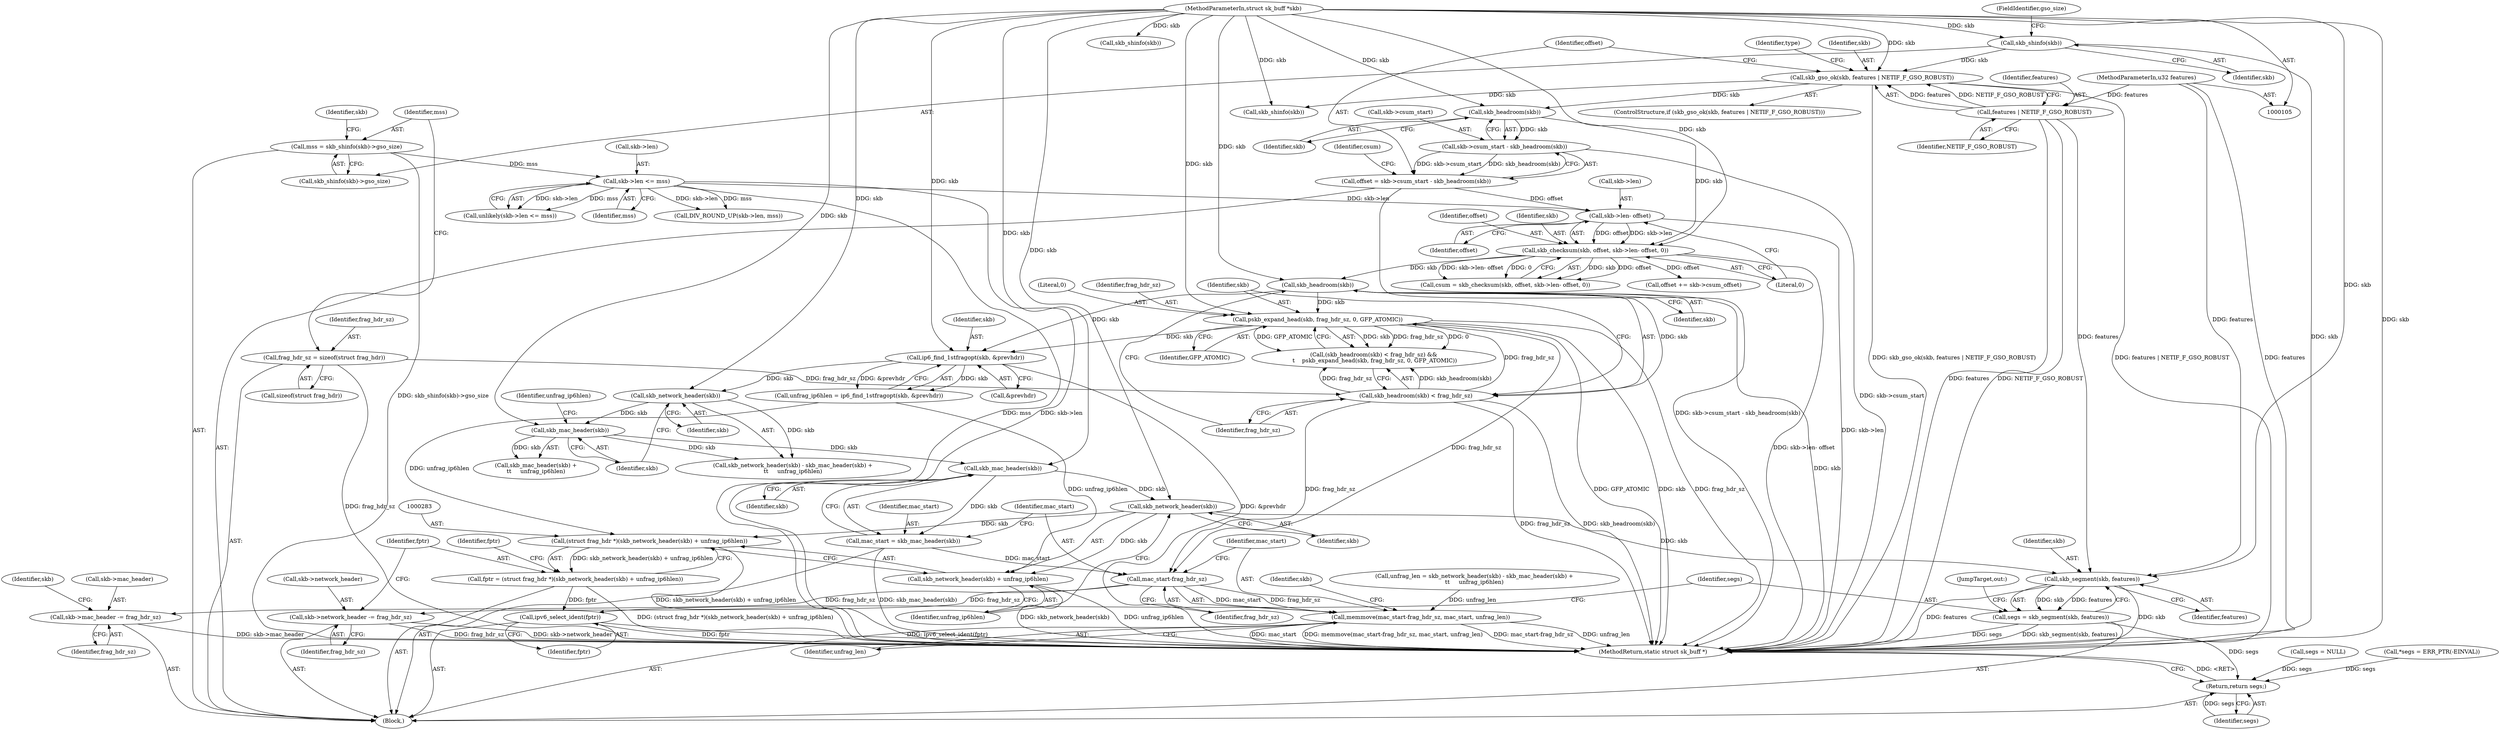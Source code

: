 digraph "1_linux_a9cf73ea7ff78f52662c8658d93c226effbbedde@pointer" {
"1000262" [label="(Call,skb_mac_header(skb))"];
"1000257" [label="(Call,skb_mac_header(skb))"];
"1000254" [label="(Call,skb_network_header(skb))"];
"1000239" [label="(Call,ip6_find_1stfragopt(skb, &prevhdr))"];
"1000228" [label="(Call,skb_headroom(skb))"];
"1000195" [label="(Call,skb_checksum(skb, offset, skb->len- offset, 0))"];
"1000191" [label="(Call,skb_headroom(skb))"];
"1000144" [label="(Call,skb_gso_ok(skb, features | NETIF_F_GSO_ROBUST))"];
"1000132" [label="(Call,skb_shinfo(skb))"];
"1000106" [label="(MethodParameterIn,struct sk_buff *skb)"];
"1000146" [label="(Call,features | NETIF_F_GSO_ROBUST)"];
"1000107" [label="(MethodParameterIn,u32 features)"];
"1000198" [label="(Call,skb->len- offset)"];
"1000137" [label="(Call,skb->len <= mss)"];
"1000129" [label="(Call,mss = skb_shinfo(skb)->gso_size)"];
"1000185" [label="(Call,offset = skb->csum_start - skb_headroom(skb))"];
"1000187" [label="(Call,skb->csum_start - skb_headroom(skb))"];
"1000231" [label="(Call,pskb_expand_head(skb, frag_hdr_sz, 0, GFP_ATOMIC))"];
"1000227" [label="(Call,skb_headroom(skb) < frag_hdr_sz)"];
"1000123" [label="(Call,frag_hdr_sz = sizeof(struct frag_hdr))"];
"1000260" [label="(Call,mac_start = skb_mac_header(skb))"];
"1000265" [label="(Call,mac_start-frag_hdr_sz)"];
"1000264" [label="(Call,memmove(mac_start-frag_hdr_sz, mac_start, unfrag_len))"];
"1000270" [label="(Call,skb->mac_header -= frag_hdr_sz)"];
"1000275" [label="(Call,skb->network_header -= frag_hdr_sz)"];
"1000285" [label="(Call,skb_network_header(skb))"];
"1000282" [label="(Call,(struct frag_hdr *)(skb_network_header(skb) + unfrag_ip6hlen))"];
"1000280" [label="(Call,fptr = (struct frag_hdr *)(skb_network_header(skb) + unfrag_ip6hlen))"];
"1000298" [label="(Call,ipv6_select_ident(fptr))"];
"1000284" [label="(Call,skb_network_header(skb) + unfrag_ip6hlen)"];
"1000302" [label="(Call,skb_segment(skb, features))"];
"1000300" [label="(Call,segs = skb_segment(skb, features))"];
"1000306" [label="(Return,return segs;)"];
"1000227" [label="(Call,skb_headroom(skb) < frag_hdr_sz)"];
"1000307" [label="(Identifier,segs)"];
"1000141" [label="(Identifier,mss)"];
"1000193" [label="(Call,csum = skb_checksum(skb, offset, skb->len- offset, 0))"];
"1000202" [label="(Identifier,offset)"];
"1000129" [label="(Call,mss = skb_shinfo(skb)->gso_size)"];
"1000287" [label="(Identifier,unfrag_ip6hlen)"];
"1000277" [label="(Identifier,skb)"];
"1000233" [label="(Identifier,frag_hdr_sz)"];
"1000152" [label="(Identifier,type)"];
"1000254" [label="(Call,skb_network_header(skb))"];
"1000302" [label="(Call,skb_segment(skb, features))"];
"1000269" [label="(Identifier,unfrag_len)"];
"1000300" [label="(Call,segs = skb_segment(skb, features))"];
"1000194" [label="(Identifier,csum)"];
"1000139" [label="(Identifier,skb)"];
"1000272" [label="(Identifier,skb)"];
"1000262" [label="(Call,skb_mac_header(skb))"];
"1000255" [label="(Identifier,skb)"];
"1000186" [label="(Identifier,offset)"];
"1000260" [label="(Call,mac_start = skb_mac_header(skb))"];
"1000188" [label="(Call,skb->csum_start)"];
"1000187" [label="(Call,skb->csum_start - skb_headroom(skb))"];
"1000267" [label="(Identifier,frag_hdr_sz)"];
"1000106" [label="(MethodParameterIn,struct sk_buff *skb)"];
"1000301" [label="(Identifier,segs)"];
"1000138" [label="(Call,skb->len)"];
"1000154" [label="(Call,skb_shinfo(skb))"];
"1000203" [label="(Literal,0)"];
"1000251" [label="(Call,unfrag_len = skb_network_header(skb) - skb_mac_header(skb) +\n\t\t     unfrag_ip6hlen)"];
"1000281" [label="(Identifier,fptr)"];
"1000181" [label="(Call,segs = NULL)"];
"1000274" [label="(Identifier,frag_hdr_sz)"];
"1000204" [label="(Call,offset += skb->csum_offset)"];
"1000137" [label="(Call,skb->len <= mss)"];
"1000234" [label="(Literal,0)"];
"1000124" [label="(Identifier,frag_hdr_sz)"];
"1000261" [label="(Identifier,mac_start)"];
"1000176" [label="(Call,DIV_ROUND_UP(skb->len, mss))"];
"1000258" [label="(Identifier,skb)"];
"1000147" [label="(Identifier,features)"];
"1000146" [label="(Call,features | NETIF_F_GSO_ROBUST)"];
"1000268" [label="(Identifier,mac_start)"];
"1000198" [label="(Call,skb->len- offset)"];
"1000306" [label="(Return,return segs;)"];
"1000241" [label="(Call,&prevhdr)"];
"1000304" [label="(Identifier,features)"];
"1000266" [label="(Identifier,mac_start)"];
"1000228" [label="(Call,skb_headroom(skb))"];
"1000270" [label="(Call,skb->mac_header -= frag_hdr_sz)"];
"1000275" [label="(Call,skb->network_header -= frag_hdr_sz)"];
"1000284" [label="(Call,skb_network_header(skb) + unfrag_ip6hlen)"];
"1000143" [label="(ControlStructure,if (skb_gso_ok(skb, features | NETIF_F_GSO_ROBUST)))"];
"1000286" [label="(Identifier,skb)"];
"1000173" [label="(Call,skb_shinfo(skb))"];
"1000299" [label="(Identifier,fptr)"];
"1000259" [label="(Identifier,unfrag_ip6hlen)"];
"1000134" [label="(FieldIdentifier,gso_size)"];
"1000240" [label="(Identifier,skb)"];
"1000280" [label="(Call,fptr = (struct frag_hdr *)(skb_network_header(skb) + unfrag_ip6hlen))"];
"1000235" [label="(Identifier,GFP_ATOMIC)"];
"1000196" [label="(Identifier,skb)"];
"1000290" [label="(Identifier,fptr)"];
"1000144" [label="(Call,skb_gso_ok(skb, features | NETIF_F_GSO_ROBUST))"];
"1000265" [label="(Call,mac_start-frag_hdr_sz)"];
"1000305" [label="(JumpTarget,out:)"];
"1000303" [label="(Identifier,skb)"];
"1000229" [label="(Identifier,skb)"];
"1000192" [label="(Identifier,skb)"];
"1000195" [label="(Call,skb_checksum(skb, offset, skb->len- offset, 0))"];
"1000231" [label="(Call,pskb_expand_head(skb, frag_hdr_sz, 0, GFP_ATOMIC))"];
"1000257" [label="(Call,skb_mac_header(skb))"];
"1000131" [label="(Call,skb_shinfo(skb)->gso_size)"];
"1000132" [label="(Call,skb_shinfo(skb))"];
"1000148" [label="(Identifier,NETIF_F_GSO_ROBUST)"];
"1000123" [label="(Call,frag_hdr_sz = sizeof(struct frag_hdr))"];
"1000279" [label="(Identifier,frag_hdr_sz)"];
"1000298" [label="(Call,ipv6_select_ident(fptr))"];
"1000256" [label="(Call,skb_mac_header(skb) +\n\t\t     unfrag_ip6hlen)"];
"1000271" [label="(Call,skb->mac_header)"];
"1000237" [label="(Call,unfrag_ip6hlen = ip6_find_1stfragopt(skb, &prevhdr))"];
"1000226" [label="(Call,(skb_headroom(skb) < frag_hdr_sz) &&\n \t    pskb_expand_head(skb, frag_hdr_sz, 0, GFP_ATOMIC))"];
"1000145" [label="(Identifier,skb)"];
"1000285" [label="(Call,skb_network_header(skb))"];
"1000185" [label="(Call,offset = skb->csum_start - skb_headroom(skb))"];
"1000130" [label="(Identifier,mss)"];
"1000308" [label="(MethodReturn,static struct sk_buff *)"];
"1000253" [label="(Call,skb_network_header(skb) - skb_mac_header(skb) +\n\t\t     unfrag_ip6hlen)"];
"1000197" [label="(Identifier,offset)"];
"1000276" [label="(Call,skb->network_header)"];
"1000232" [label="(Identifier,skb)"];
"1000282" [label="(Call,(struct frag_hdr *)(skb_network_header(skb) + unfrag_ip6hlen))"];
"1000125" [label="(Call,sizeof(struct frag_hdr))"];
"1000107" [label="(MethodParameterIn,u32 features)"];
"1000264" [label="(Call,memmove(mac_start-frag_hdr_sz, mac_start, unfrag_len))"];
"1000136" [label="(Call,unlikely(skb->len <= mss))"];
"1000191" [label="(Call,skb_headroom(skb))"];
"1000263" [label="(Identifier,skb)"];
"1000133" [label="(Identifier,skb)"];
"1000199" [label="(Call,skb->len)"];
"1000230" [label="(Identifier,frag_hdr_sz)"];
"1000108" [label="(Block,)"];
"1000239" [label="(Call,ip6_find_1stfragopt(skb, &prevhdr))"];
"1000110" [label="(Call,*segs = ERR_PTR(-EINVAL))"];
"1000262" -> "1000260"  [label="AST: "];
"1000262" -> "1000263"  [label="CFG: "];
"1000263" -> "1000262"  [label="AST: "];
"1000260" -> "1000262"  [label="CFG: "];
"1000262" -> "1000260"  [label="DDG: skb"];
"1000257" -> "1000262"  [label="DDG: skb"];
"1000106" -> "1000262"  [label="DDG: skb"];
"1000262" -> "1000285"  [label="DDG: skb"];
"1000257" -> "1000256"  [label="AST: "];
"1000257" -> "1000258"  [label="CFG: "];
"1000258" -> "1000257"  [label="AST: "];
"1000259" -> "1000257"  [label="CFG: "];
"1000257" -> "1000253"  [label="DDG: skb"];
"1000257" -> "1000256"  [label="DDG: skb"];
"1000254" -> "1000257"  [label="DDG: skb"];
"1000106" -> "1000257"  [label="DDG: skb"];
"1000254" -> "1000253"  [label="AST: "];
"1000254" -> "1000255"  [label="CFG: "];
"1000255" -> "1000254"  [label="AST: "];
"1000258" -> "1000254"  [label="CFG: "];
"1000254" -> "1000253"  [label="DDG: skb"];
"1000239" -> "1000254"  [label="DDG: skb"];
"1000106" -> "1000254"  [label="DDG: skb"];
"1000239" -> "1000237"  [label="AST: "];
"1000239" -> "1000241"  [label="CFG: "];
"1000240" -> "1000239"  [label="AST: "];
"1000241" -> "1000239"  [label="AST: "];
"1000237" -> "1000239"  [label="CFG: "];
"1000239" -> "1000308"  [label="DDG: &prevhdr"];
"1000239" -> "1000237"  [label="DDG: skb"];
"1000239" -> "1000237"  [label="DDG: &prevhdr"];
"1000228" -> "1000239"  [label="DDG: skb"];
"1000231" -> "1000239"  [label="DDG: skb"];
"1000106" -> "1000239"  [label="DDG: skb"];
"1000228" -> "1000227"  [label="AST: "];
"1000228" -> "1000229"  [label="CFG: "];
"1000229" -> "1000228"  [label="AST: "];
"1000230" -> "1000228"  [label="CFG: "];
"1000228" -> "1000308"  [label="DDG: skb"];
"1000228" -> "1000227"  [label="DDG: skb"];
"1000195" -> "1000228"  [label="DDG: skb"];
"1000106" -> "1000228"  [label="DDG: skb"];
"1000228" -> "1000231"  [label="DDG: skb"];
"1000195" -> "1000193"  [label="AST: "];
"1000195" -> "1000203"  [label="CFG: "];
"1000196" -> "1000195"  [label="AST: "];
"1000197" -> "1000195"  [label="AST: "];
"1000198" -> "1000195"  [label="AST: "];
"1000203" -> "1000195"  [label="AST: "];
"1000193" -> "1000195"  [label="CFG: "];
"1000195" -> "1000308"  [label="DDG: skb->len- offset"];
"1000195" -> "1000193"  [label="DDG: skb"];
"1000195" -> "1000193"  [label="DDG: offset"];
"1000195" -> "1000193"  [label="DDG: skb->len- offset"];
"1000195" -> "1000193"  [label="DDG: 0"];
"1000191" -> "1000195"  [label="DDG: skb"];
"1000106" -> "1000195"  [label="DDG: skb"];
"1000198" -> "1000195"  [label="DDG: offset"];
"1000198" -> "1000195"  [label="DDG: skb->len"];
"1000195" -> "1000204"  [label="DDG: offset"];
"1000191" -> "1000187"  [label="AST: "];
"1000191" -> "1000192"  [label="CFG: "];
"1000192" -> "1000191"  [label="AST: "];
"1000187" -> "1000191"  [label="CFG: "];
"1000191" -> "1000187"  [label="DDG: skb"];
"1000144" -> "1000191"  [label="DDG: skb"];
"1000106" -> "1000191"  [label="DDG: skb"];
"1000144" -> "1000143"  [label="AST: "];
"1000144" -> "1000146"  [label="CFG: "];
"1000145" -> "1000144"  [label="AST: "];
"1000146" -> "1000144"  [label="AST: "];
"1000152" -> "1000144"  [label="CFG: "];
"1000186" -> "1000144"  [label="CFG: "];
"1000144" -> "1000308"  [label="DDG: skb_gso_ok(skb, features | NETIF_F_GSO_ROBUST)"];
"1000144" -> "1000308"  [label="DDG: features | NETIF_F_GSO_ROBUST"];
"1000132" -> "1000144"  [label="DDG: skb"];
"1000106" -> "1000144"  [label="DDG: skb"];
"1000146" -> "1000144"  [label="DDG: features"];
"1000146" -> "1000144"  [label="DDG: NETIF_F_GSO_ROBUST"];
"1000144" -> "1000154"  [label="DDG: skb"];
"1000132" -> "1000131"  [label="AST: "];
"1000132" -> "1000133"  [label="CFG: "];
"1000133" -> "1000132"  [label="AST: "];
"1000134" -> "1000132"  [label="CFG: "];
"1000132" -> "1000308"  [label="DDG: skb"];
"1000106" -> "1000132"  [label="DDG: skb"];
"1000106" -> "1000105"  [label="AST: "];
"1000106" -> "1000308"  [label="DDG: skb"];
"1000106" -> "1000154"  [label="DDG: skb"];
"1000106" -> "1000173"  [label="DDG: skb"];
"1000106" -> "1000231"  [label="DDG: skb"];
"1000106" -> "1000285"  [label="DDG: skb"];
"1000106" -> "1000302"  [label="DDG: skb"];
"1000146" -> "1000148"  [label="CFG: "];
"1000147" -> "1000146"  [label="AST: "];
"1000148" -> "1000146"  [label="AST: "];
"1000146" -> "1000308"  [label="DDG: NETIF_F_GSO_ROBUST"];
"1000146" -> "1000308"  [label="DDG: features"];
"1000107" -> "1000146"  [label="DDG: features"];
"1000146" -> "1000302"  [label="DDG: features"];
"1000107" -> "1000105"  [label="AST: "];
"1000107" -> "1000308"  [label="DDG: features"];
"1000107" -> "1000302"  [label="DDG: features"];
"1000198" -> "1000202"  [label="CFG: "];
"1000199" -> "1000198"  [label="AST: "];
"1000202" -> "1000198"  [label="AST: "];
"1000203" -> "1000198"  [label="CFG: "];
"1000198" -> "1000308"  [label="DDG: skb->len"];
"1000137" -> "1000198"  [label="DDG: skb->len"];
"1000185" -> "1000198"  [label="DDG: offset"];
"1000137" -> "1000136"  [label="AST: "];
"1000137" -> "1000141"  [label="CFG: "];
"1000138" -> "1000137"  [label="AST: "];
"1000141" -> "1000137"  [label="AST: "];
"1000136" -> "1000137"  [label="CFG: "];
"1000137" -> "1000308"  [label="DDG: mss"];
"1000137" -> "1000308"  [label="DDG: skb->len"];
"1000137" -> "1000136"  [label="DDG: skb->len"];
"1000137" -> "1000136"  [label="DDG: mss"];
"1000129" -> "1000137"  [label="DDG: mss"];
"1000137" -> "1000176"  [label="DDG: skb->len"];
"1000137" -> "1000176"  [label="DDG: mss"];
"1000129" -> "1000108"  [label="AST: "];
"1000129" -> "1000131"  [label="CFG: "];
"1000130" -> "1000129"  [label="AST: "];
"1000131" -> "1000129"  [label="AST: "];
"1000139" -> "1000129"  [label="CFG: "];
"1000129" -> "1000308"  [label="DDG: skb_shinfo(skb)->gso_size"];
"1000185" -> "1000108"  [label="AST: "];
"1000185" -> "1000187"  [label="CFG: "];
"1000186" -> "1000185"  [label="AST: "];
"1000187" -> "1000185"  [label="AST: "];
"1000194" -> "1000185"  [label="CFG: "];
"1000185" -> "1000308"  [label="DDG: skb->csum_start - skb_headroom(skb)"];
"1000187" -> "1000185"  [label="DDG: skb->csum_start"];
"1000187" -> "1000185"  [label="DDG: skb_headroom(skb)"];
"1000188" -> "1000187"  [label="AST: "];
"1000187" -> "1000308"  [label="DDG: skb->csum_start"];
"1000231" -> "1000226"  [label="AST: "];
"1000231" -> "1000235"  [label="CFG: "];
"1000232" -> "1000231"  [label="AST: "];
"1000233" -> "1000231"  [label="AST: "];
"1000234" -> "1000231"  [label="AST: "];
"1000235" -> "1000231"  [label="AST: "];
"1000226" -> "1000231"  [label="CFG: "];
"1000231" -> "1000308"  [label="DDG: frag_hdr_sz"];
"1000231" -> "1000308"  [label="DDG: GFP_ATOMIC"];
"1000231" -> "1000308"  [label="DDG: skb"];
"1000231" -> "1000226"  [label="DDG: skb"];
"1000231" -> "1000226"  [label="DDG: frag_hdr_sz"];
"1000231" -> "1000226"  [label="DDG: 0"];
"1000231" -> "1000226"  [label="DDG: GFP_ATOMIC"];
"1000227" -> "1000231"  [label="DDG: frag_hdr_sz"];
"1000231" -> "1000265"  [label="DDG: frag_hdr_sz"];
"1000227" -> "1000226"  [label="AST: "];
"1000227" -> "1000230"  [label="CFG: "];
"1000230" -> "1000227"  [label="AST: "];
"1000232" -> "1000227"  [label="CFG: "];
"1000226" -> "1000227"  [label="CFG: "];
"1000227" -> "1000308"  [label="DDG: skb_headroom(skb)"];
"1000227" -> "1000308"  [label="DDG: frag_hdr_sz"];
"1000227" -> "1000226"  [label="DDG: skb_headroom(skb)"];
"1000227" -> "1000226"  [label="DDG: frag_hdr_sz"];
"1000123" -> "1000227"  [label="DDG: frag_hdr_sz"];
"1000227" -> "1000265"  [label="DDG: frag_hdr_sz"];
"1000123" -> "1000108"  [label="AST: "];
"1000123" -> "1000125"  [label="CFG: "];
"1000124" -> "1000123"  [label="AST: "];
"1000125" -> "1000123"  [label="AST: "];
"1000130" -> "1000123"  [label="CFG: "];
"1000123" -> "1000308"  [label="DDG: frag_hdr_sz"];
"1000260" -> "1000108"  [label="AST: "];
"1000261" -> "1000260"  [label="AST: "];
"1000266" -> "1000260"  [label="CFG: "];
"1000260" -> "1000308"  [label="DDG: skb_mac_header(skb)"];
"1000260" -> "1000265"  [label="DDG: mac_start"];
"1000265" -> "1000264"  [label="AST: "];
"1000265" -> "1000267"  [label="CFG: "];
"1000266" -> "1000265"  [label="AST: "];
"1000267" -> "1000265"  [label="AST: "];
"1000268" -> "1000265"  [label="CFG: "];
"1000265" -> "1000264"  [label="DDG: mac_start"];
"1000265" -> "1000264"  [label="DDG: frag_hdr_sz"];
"1000265" -> "1000270"  [label="DDG: frag_hdr_sz"];
"1000265" -> "1000275"  [label="DDG: frag_hdr_sz"];
"1000264" -> "1000108"  [label="AST: "];
"1000264" -> "1000269"  [label="CFG: "];
"1000268" -> "1000264"  [label="AST: "];
"1000269" -> "1000264"  [label="AST: "];
"1000272" -> "1000264"  [label="CFG: "];
"1000264" -> "1000308"  [label="DDG: mac_start-frag_hdr_sz"];
"1000264" -> "1000308"  [label="DDG: unfrag_len"];
"1000264" -> "1000308"  [label="DDG: mac_start"];
"1000264" -> "1000308"  [label="DDG: memmove(mac_start-frag_hdr_sz, mac_start, unfrag_len)"];
"1000251" -> "1000264"  [label="DDG: unfrag_len"];
"1000270" -> "1000108"  [label="AST: "];
"1000270" -> "1000274"  [label="CFG: "];
"1000271" -> "1000270"  [label="AST: "];
"1000274" -> "1000270"  [label="AST: "];
"1000277" -> "1000270"  [label="CFG: "];
"1000270" -> "1000308"  [label="DDG: skb->mac_header"];
"1000275" -> "1000108"  [label="AST: "];
"1000275" -> "1000279"  [label="CFG: "];
"1000276" -> "1000275"  [label="AST: "];
"1000279" -> "1000275"  [label="AST: "];
"1000281" -> "1000275"  [label="CFG: "];
"1000275" -> "1000308"  [label="DDG: skb->network_header"];
"1000275" -> "1000308"  [label="DDG: frag_hdr_sz"];
"1000285" -> "1000284"  [label="AST: "];
"1000285" -> "1000286"  [label="CFG: "];
"1000286" -> "1000285"  [label="AST: "];
"1000287" -> "1000285"  [label="CFG: "];
"1000285" -> "1000282"  [label="DDG: skb"];
"1000285" -> "1000284"  [label="DDG: skb"];
"1000285" -> "1000302"  [label="DDG: skb"];
"1000282" -> "1000280"  [label="AST: "];
"1000282" -> "1000284"  [label="CFG: "];
"1000283" -> "1000282"  [label="AST: "];
"1000284" -> "1000282"  [label="AST: "];
"1000280" -> "1000282"  [label="CFG: "];
"1000282" -> "1000308"  [label="DDG: skb_network_header(skb) + unfrag_ip6hlen"];
"1000282" -> "1000280"  [label="DDG: skb_network_header(skb) + unfrag_ip6hlen"];
"1000237" -> "1000282"  [label="DDG: unfrag_ip6hlen"];
"1000280" -> "1000108"  [label="AST: "];
"1000281" -> "1000280"  [label="AST: "];
"1000290" -> "1000280"  [label="CFG: "];
"1000280" -> "1000308"  [label="DDG: (struct frag_hdr *)(skb_network_header(skb) + unfrag_ip6hlen)"];
"1000280" -> "1000298"  [label="DDG: fptr"];
"1000298" -> "1000108"  [label="AST: "];
"1000298" -> "1000299"  [label="CFG: "];
"1000299" -> "1000298"  [label="AST: "];
"1000301" -> "1000298"  [label="CFG: "];
"1000298" -> "1000308"  [label="DDG: ipv6_select_ident(fptr)"];
"1000298" -> "1000308"  [label="DDG: fptr"];
"1000284" -> "1000287"  [label="CFG: "];
"1000287" -> "1000284"  [label="AST: "];
"1000284" -> "1000308"  [label="DDG: skb_network_header(skb)"];
"1000284" -> "1000308"  [label="DDG: unfrag_ip6hlen"];
"1000237" -> "1000284"  [label="DDG: unfrag_ip6hlen"];
"1000302" -> "1000300"  [label="AST: "];
"1000302" -> "1000304"  [label="CFG: "];
"1000303" -> "1000302"  [label="AST: "];
"1000304" -> "1000302"  [label="AST: "];
"1000300" -> "1000302"  [label="CFG: "];
"1000302" -> "1000308"  [label="DDG: skb"];
"1000302" -> "1000308"  [label="DDG: features"];
"1000302" -> "1000300"  [label="DDG: skb"];
"1000302" -> "1000300"  [label="DDG: features"];
"1000300" -> "1000108"  [label="AST: "];
"1000301" -> "1000300"  [label="AST: "];
"1000305" -> "1000300"  [label="CFG: "];
"1000300" -> "1000308"  [label="DDG: segs"];
"1000300" -> "1000308"  [label="DDG: skb_segment(skb, features)"];
"1000300" -> "1000306"  [label="DDG: segs"];
"1000306" -> "1000108"  [label="AST: "];
"1000306" -> "1000307"  [label="CFG: "];
"1000307" -> "1000306"  [label="AST: "];
"1000308" -> "1000306"  [label="CFG: "];
"1000306" -> "1000308"  [label="DDG: <RET>"];
"1000307" -> "1000306"  [label="DDG: segs"];
"1000181" -> "1000306"  [label="DDG: segs"];
"1000110" -> "1000306"  [label="DDG: segs"];
}
